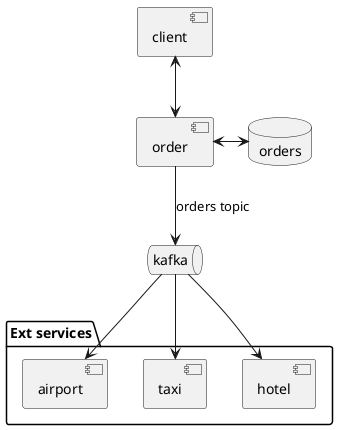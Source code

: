 @startuml
'https://plantuml.com/component-diagram


component client
component order
database orders
queue kafka


package "Ext services" {
    component airport
    component taxi
    component hotel
}

client <--> order
order <-> orders
order --> kafka : orders topic
kafka --> airport
kafka --> taxi
kafka --> hotel

@enduml